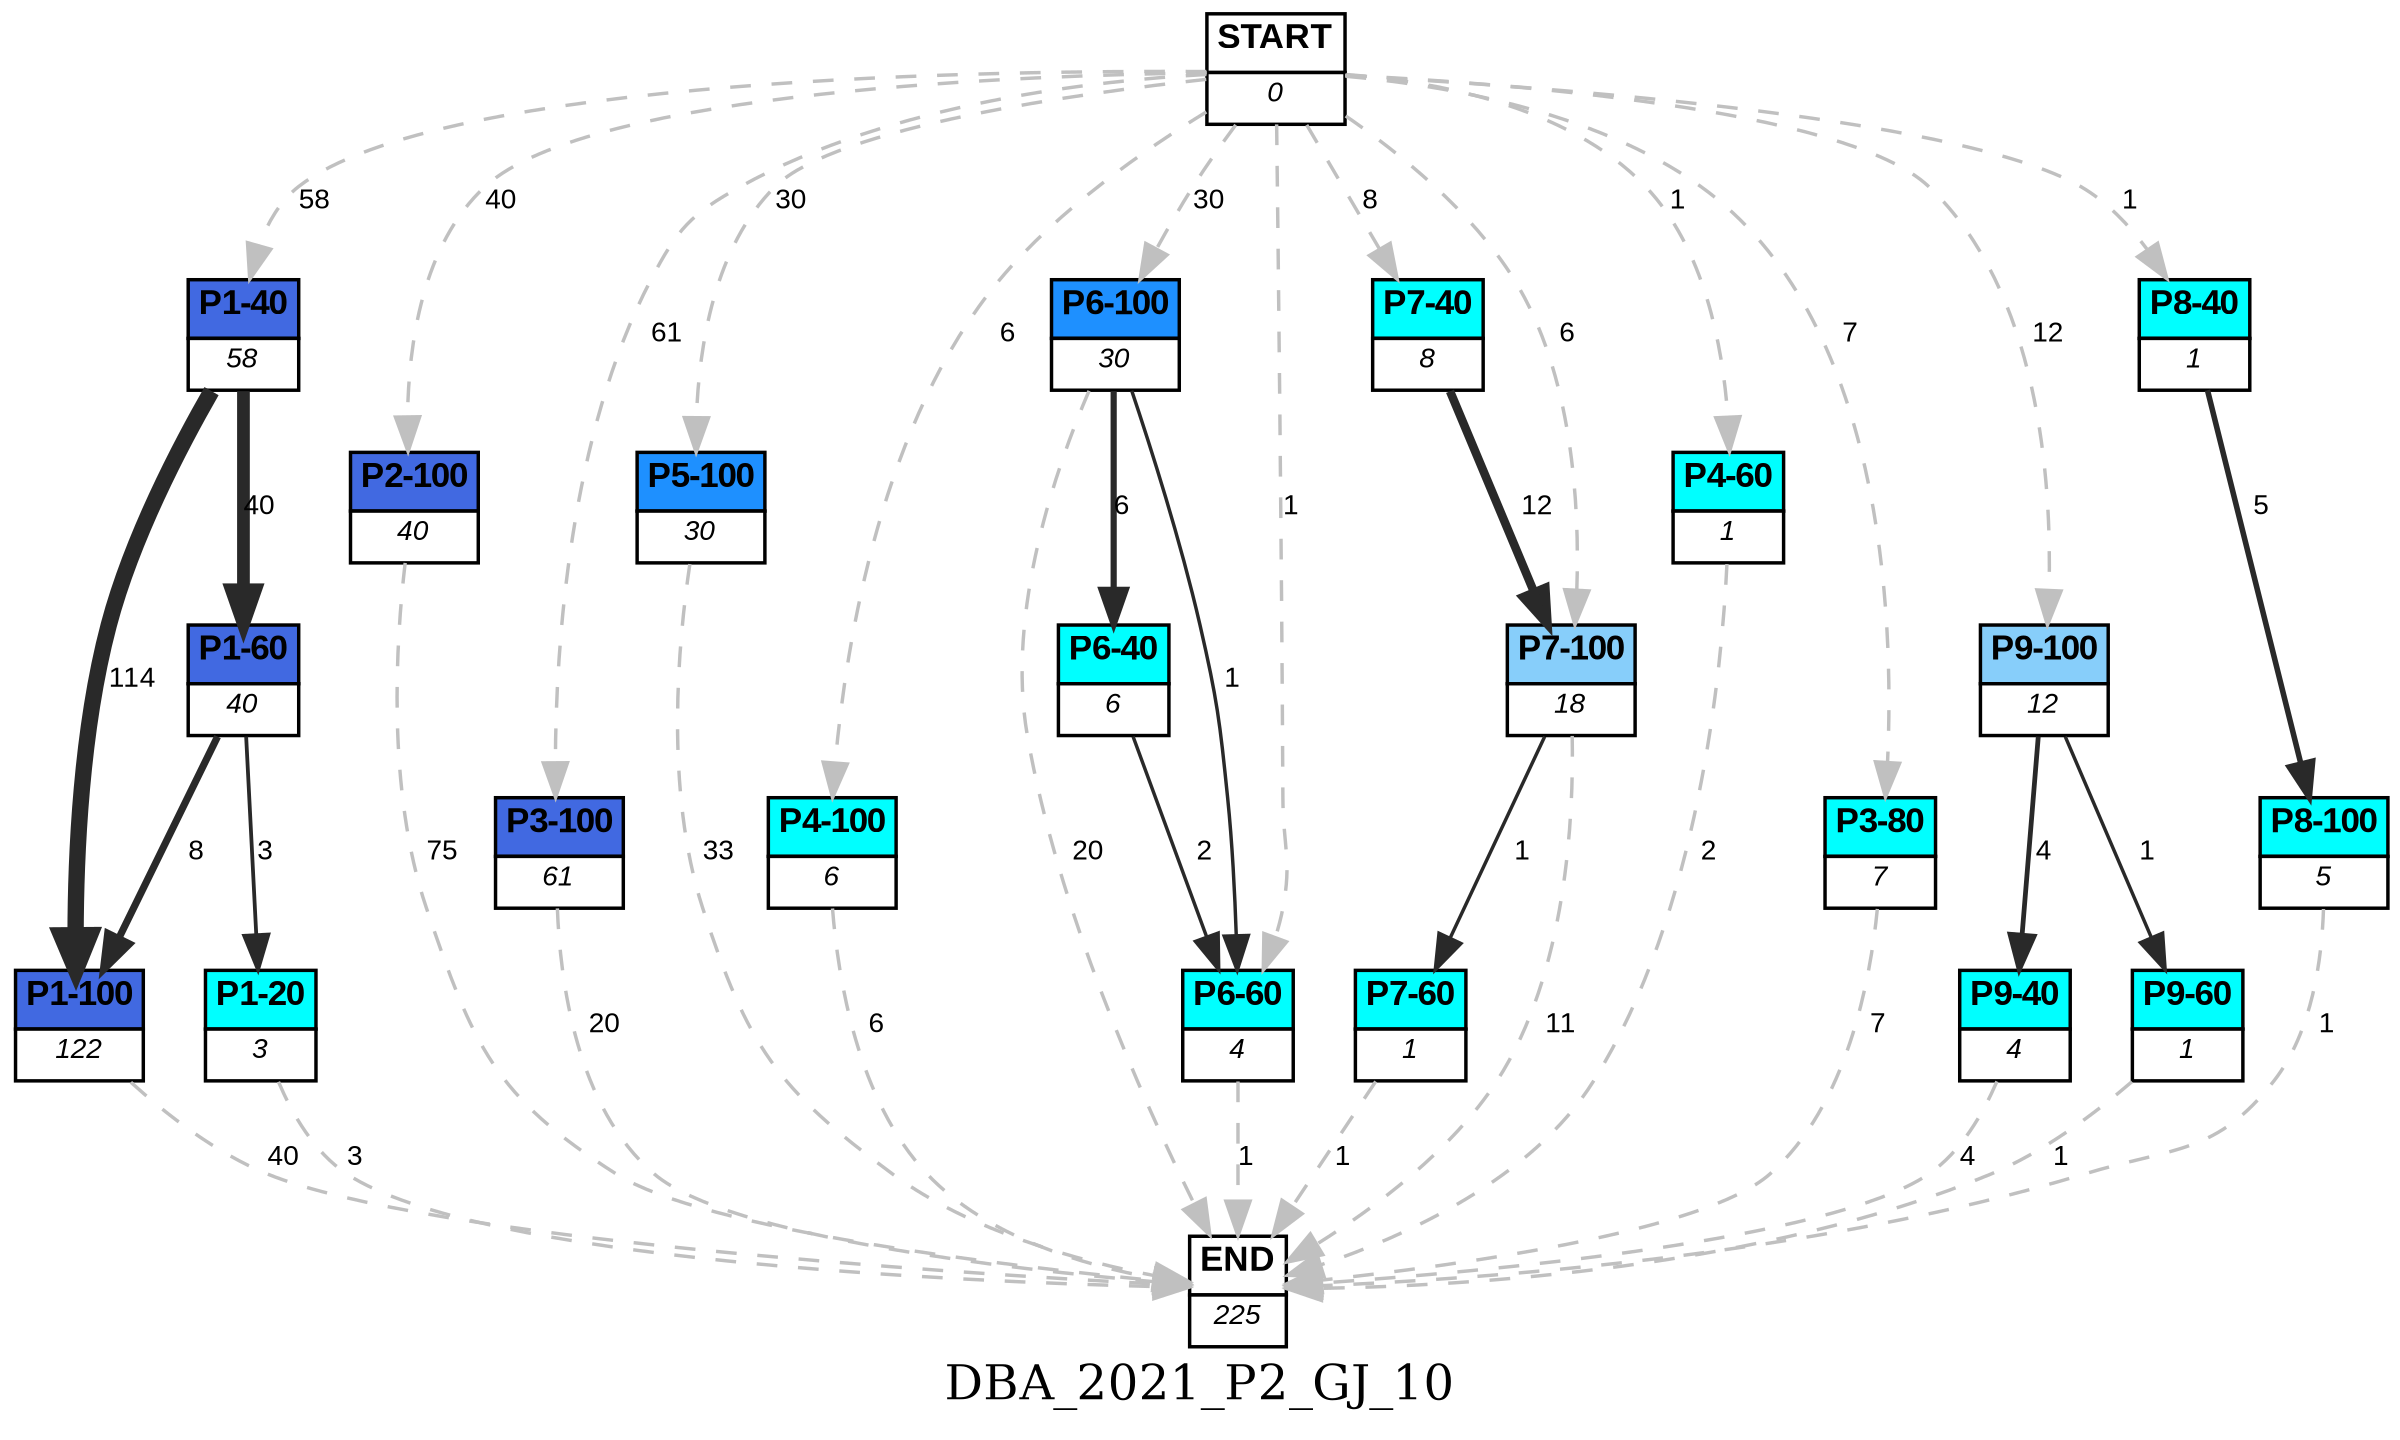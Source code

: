 digraph DBA_2021_P2_GJ_10 {
	label=DBA_2021_P2_GJ_10;
	dpi = 150
	size="16,11!";
	margin = 0;
"START" [shape=plain, label=<<table border="0" cellborder="1" cellspacing="0"><tr><td bgcolor="white"><FONT face="Arial" POINT-SIZE="10"><b>START</b></FONT></td></tr><tr><td bgcolor="white"><FONT face="Arial" POINT-SIZE="8"><i>0</i></FONT></td></tr></table>>]

"P1-40" [shape=plain, label=<<table border="0" cellborder="1" cellspacing="0"><tr><td bgcolor="royalblue"><FONT face="Arial" POINT-SIZE="10"><b>P1-40</b></FONT></td></tr><tr><td bgcolor="white"><FONT face="Arial" POINT-SIZE="8"><i>58</i></FONT></td></tr></table>>]

"P1-100" [shape=plain, label=<<table border="0" cellborder="1" cellspacing="0"><tr><td bgcolor="royalblue"><FONT face="Arial" POINT-SIZE="10"><b>P1-100</b></FONT></td></tr><tr><td bgcolor="white"><FONT face="Arial" POINT-SIZE="8"><i>122</i></FONT></td></tr></table>>]

"P1-60" [shape=plain, label=<<table border="0" cellborder="1" cellspacing="0"><tr><td bgcolor="royalblue"><FONT face="Arial" POINT-SIZE="10"><b>P1-60</b></FONT></td></tr><tr><td bgcolor="white"><FONT face="Arial" POINT-SIZE="8"><i>40</i></FONT></td></tr></table>>]

"P1-20" [shape=plain, label=<<table border="0" cellborder="1" cellspacing="0"><tr><td bgcolor="aqua"><FONT face="Arial" POINT-SIZE="10"><b>P1-20</b></FONT></td></tr><tr><td bgcolor="white"><FONT face="Arial" POINT-SIZE="8"><i>3</i></FONT></td></tr></table>>]

"P2-100" [shape=plain, label=<<table border="0" cellborder="1" cellspacing="0"><tr><td bgcolor="royalblue"><FONT face="Arial" POINT-SIZE="10"><b>P2-100</b></FONT></td></tr><tr><td bgcolor="white"><FONT face="Arial" POINT-SIZE="8"><i>40</i></FONT></td></tr></table>>]

"P3-100" [shape=plain, label=<<table border="0" cellborder="1" cellspacing="0"><tr><td bgcolor="royalblue"><FONT face="Arial" POINT-SIZE="10"><b>P3-100</b></FONT></td></tr><tr><td bgcolor="white"><FONT face="Arial" POINT-SIZE="8"><i>61</i></FONT></td></tr></table>>]

"P5-100" [shape=plain, label=<<table border="0" cellborder="1" cellspacing="0"><tr><td bgcolor="dodgerblue"><FONT face="Arial" POINT-SIZE="10"><b>P5-100</b></FONT></td></tr><tr><td bgcolor="white"><FONT face="Arial" POINT-SIZE="8"><i>30</i></FONT></td></tr></table>>]

"P4-100" [shape=plain, label=<<table border="0" cellborder="1" cellspacing="0"><tr><td bgcolor="aqua"><FONT face="Arial" POINT-SIZE="10"><b>P4-100</b></FONT></td></tr><tr><td bgcolor="white"><FONT face="Arial" POINT-SIZE="8"><i>6</i></FONT></td></tr></table>>]

"P6-100" [shape=plain, label=<<table border="0" cellborder="1" cellspacing="0"><tr><td bgcolor="dodgerblue"><FONT face="Arial" POINT-SIZE="10"><b>P6-100</b></FONT></td></tr><tr><td bgcolor="white"><FONT face="Arial" POINT-SIZE="8"><i>30</i></FONT></td></tr></table>>]

"P7-40" [shape=plain, label=<<table border="0" cellborder="1" cellspacing="0"><tr><td bgcolor="aqua"><FONT face="Arial" POINT-SIZE="10"><b>P7-40</b></FONT></td></tr><tr><td bgcolor="white"><FONT face="Arial" POINT-SIZE="8"><i>8</i></FONT></td></tr></table>>]

"P7-100" [shape=plain, label=<<table border="0" cellborder="1" cellspacing="0"><tr><td bgcolor="lightskyblue"><FONT face="Arial" POINT-SIZE="10"><b>P7-100</b></FONT></td></tr><tr><td bgcolor="white"><FONT face="Arial" POINT-SIZE="8"><i>18</i></FONT></td></tr></table>>]

"P7-60" [shape=plain, label=<<table border="0" cellborder="1" cellspacing="0"><tr><td bgcolor="aqua"><FONT face="Arial" POINT-SIZE="10"><b>P7-60</b></FONT></td></tr><tr><td bgcolor="white"><FONT face="Arial" POINT-SIZE="8"><i>1</i></FONT></td></tr></table>>]

"P6-40" [shape=plain, label=<<table border="0" cellborder="1" cellspacing="0"><tr><td bgcolor="aqua"><FONT face="Arial" POINT-SIZE="10"><b>P6-40</b></FONT></td></tr><tr><td bgcolor="white"><FONT face="Arial" POINT-SIZE="8"><i>6</i></FONT></td></tr></table>>]

"P6-60" [shape=plain, label=<<table border="0" cellborder="1" cellspacing="0"><tr><td bgcolor="aqua"><FONT face="Arial" POINT-SIZE="10"><b>P6-60</b></FONT></td></tr><tr><td bgcolor="white"><FONT face="Arial" POINT-SIZE="8"><i>4</i></FONT></td></tr></table>>]

"P4-60" [shape=plain, label=<<table border="0" cellborder="1" cellspacing="0"><tr><td bgcolor="aqua"><FONT face="Arial" POINT-SIZE="10"><b>P4-60</b></FONT></td></tr><tr><td bgcolor="white"><FONT face="Arial" POINT-SIZE="8"><i>1</i></FONT></td></tr></table>>]

"P3-80" [shape=plain, label=<<table border="0" cellborder="1" cellspacing="0"><tr><td bgcolor="aqua"><FONT face="Arial" POINT-SIZE="10"><b>P3-80</b></FONT></td></tr><tr><td bgcolor="white"><FONT face="Arial" POINT-SIZE="8"><i>7</i></FONT></td></tr></table>>]

"P9-100" [shape=plain, label=<<table border="0" cellborder="1" cellspacing="0"><tr><td bgcolor="lightskyblue"><FONT face="Arial" POINT-SIZE="10"><b>P9-100</b></FONT></td></tr><tr><td bgcolor="white"><FONT face="Arial" POINT-SIZE="8"><i>12</i></FONT></td></tr></table>>]

"P8-40" [shape=plain, label=<<table border="0" cellborder="1" cellspacing="0"><tr><td bgcolor="aqua"><FONT face="Arial" POINT-SIZE="10"><b>P8-40</b></FONT></td></tr><tr><td bgcolor="white"><FONT face="Arial" POINT-SIZE="8"><i>1</i></FONT></td></tr></table>>]

"P8-100" [shape=plain, label=<<table border="0" cellborder="1" cellspacing="0"><tr><td bgcolor="aqua"><FONT face="Arial" POINT-SIZE="10"><b>P8-100</b></FONT></td></tr><tr><td bgcolor="white"><FONT face="Arial" POINT-SIZE="8"><i>5</i></FONT></td></tr></table>>]

"P9-40" [shape=plain, label=<<table border="0" cellborder="1" cellspacing="0"><tr><td bgcolor="aqua"><FONT face="Arial" POINT-SIZE="10"><b>P9-40</b></FONT></td></tr><tr><td bgcolor="white"><FONT face="Arial" POINT-SIZE="8"><i>4</i></FONT></td></tr></table>>]

"P9-60" [shape=plain, label=<<table border="0" cellborder="1" cellspacing="0"><tr><td bgcolor="aqua"><FONT face="Arial" POINT-SIZE="10"><b>P9-60</b></FONT></td></tr><tr><td bgcolor="white"><FONT face="Arial" POINT-SIZE="8"><i>1</i></FONT></td></tr></table>>]

"END" [shape=plain, label=<<table border="0" cellborder="1" cellspacing="0"><tr><td bgcolor="white"><FONT face="Arial" POINT-SIZE="10"><b>END</b></FONT></td></tr><tr><td bgcolor="white"><FONT face="Arial" POINT-SIZE="8"><i>225</i></FONT></td></tr></table>>]

"START" -> "P1-40" [ style = dashed color=grey label ="58" labelfloat=false fontname="Arial" fontsize=8]

"START" -> "P2-100" [ style = dashed color=grey label ="40" labelfloat=false fontname="Arial" fontsize=8]

"START" -> "P3-100" [ style = dashed color=grey label ="61" labelfloat=false fontname="Arial" fontsize=8]

"START" -> "P5-100" [ style = dashed color=grey label ="30" labelfloat=false fontname="Arial" fontsize=8]

"START" -> "P4-100" [ style = dashed color=grey label ="6" labelfloat=false fontname="Arial" fontsize=8]

"START" -> "P6-100" [ style = dashed color=grey label ="30" labelfloat=false fontname="Arial" fontsize=8]

"START" -> "P7-40" [ style = dashed color=grey label ="8" labelfloat=false fontname="Arial" fontsize=8]

"START" -> "P7-100" [ style = dashed color=grey label ="6" labelfloat=false fontname="Arial" fontsize=8]

"START" -> "P6-60" [ style = dashed color=grey label ="1" labelfloat=false fontname="Arial" fontsize=8]

"START" -> "P4-60" [ style = dashed color=grey label ="1" labelfloat=false fontname="Arial" fontsize=8]

"START" -> "P3-80" [ style = dashed color=grey label ="7" labelfloat=false fontname="Arial" fontsize=8]

"START" -> "P9-100" [ style = dashed color=grey label ="12" labelfloat=false fontname="Arial" fontsize=8]

"START" -> "P8-40" [ style = dashed color=grey label ="1" labelfloat=false fontname="Arial" fontsize=8]

"P1-40" -> "P1-100" [ color=grey16 penwidth = "4.7361984483945"label ="114" labelfloat=false fontname="Arial" fontsize=8]

"P1-40" -> "P1-60" [ color=grey16 penwidth = "3.68887945411394"label ="40" labelfloat=false fontname="Arial" fontsize=8]

"P1-100" -> "END" [ style = dashed color=grey label ="40" labelfloat=false fontname="Arial" fontsize=8]

"P1-60" -> "P1-100" [ color=grey16 penwidth = "2.07944154167984"label ="8" labelfloat=false fontname="Arial" fontsize=8]

"P1-60" -> "P1-20" [ color=grey16 penwidth = "1.09861228866811"label ="3" labelfloat=false fontname="Arial" fontsize=8]

"P1-20" -> "END" [ style = dashed color=grey label ="3" labelfloat=false fontname="Arial" fontsize=8]

"P2-100" -> "END" [ style = dashed color=grey label ="75" labelfloat=false fontname="Arial" fontsize=8]

"P3-100" -> "END" [ style = dashed color=grey label ="20" labelfloat=false fontname="Arial" fontsize=8]

"P5-100" -> "END" [ style = dashed color=grey label ="33" labelfloat=false fontname="Arial" fontsize=8]

"P4-100" -> "END" [ style = dashed color=grey label ="6" labelfloat=false fontname="Arial" fontsize=8]

"P6-100" -> "P6-40" [ color=grey16 penwidth = "1.79175946922805"label ="6" labelfloat=false fontname="Arial" fontsize=8]

"P6-100" -> "P6-60" [ color=grey16 penwidth = "1"label ="1" labelfloat=false fontname="Arial" fontsize=8]

"P6-100" -> "END" [ style = dashed color=grey label ="20" labelfloat=false fontname="Arial" fontsize=8]

"P7-40" -> "P7-100" [ color=grey16 penwidth = "2.484906649788"label ="12" labelfloat=false fontname="Arial" fontsize=8]

"P7-100" -> "P7-60" [ color=grey16 penwidth = "1"label ="1" labelfloat=false fontname="Arial" fontsize=8]

"P7-100" -> "END" [ style = dashed color=grey label ="11" labelfloat=false fontname="Arial" fontsize=8]

"P7-60" -> "END" [ style = dashed color=grey label ="1" labelfloat=false fontname="Arial" fontsize=8]

"P6-40" -> "P6-60" [ color=grey16 penwidth = "1"label ="2" labelfloat=false fontname="Arial" fontsize=8]

"P6-60" -> "END" [ style = dashed color=grey label ="1" labelfloat=false fontname="Arial" fontsize=8]

"P4-60" -> "END" [ style = dashed color=grey label ="2" labelfloat=false fontname="Arial" fontsize=8]

"P3-80" -> "END" [ style = dashed color=grey label ="7" labelfloat=false fontname="Arial" fontsize=8]

"P9-100" -> "P9-40" [ color=grey16 penwidth = "1.38629436111989"label ="4" labelfloat=false fontname="Arial" fontsize=8]

"P9-100" -> "P9-60" [ color=grey16 penwidth = "1"label ="1" labelfloat=false fontname="Arial" fontsize=8]

"P8-40" -> "P8-100" [ color=grey16 penwidth = "1.6094379124341"label ="5" labelfloat=false fontname="Arial" fontsize=8]

"P8-100" -> "END" [ style = dashed color=grey label ="1" labelfloat=false fontname="Arial" fontsize=8]

"P9-40" -> "END" [ style = dashed color=grey label ="4" labelfloat=false fontname="Arial" fontsize=8]

"P9-60" -> "END" [ style = dashed color=grey label ="1" labelfloat=false fontname="Arial" fontsize=8]

}
